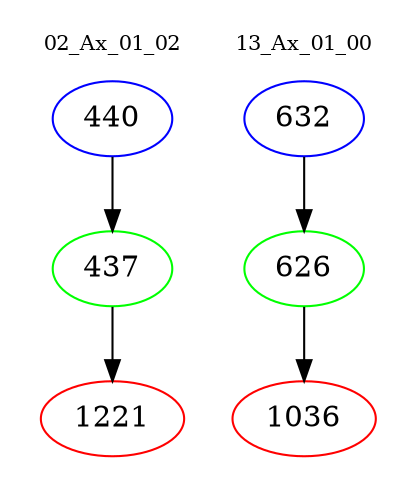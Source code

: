 digraph{
subgraph cluster_0 {
color = white
label = "02_Ax_01_02";
fontsize=10;
T0_440 [label="440", color="blue"]
T0_440 -> T0_437 [color="black"]
T0_437 [label="437", color="green"]
T0_437 -> T0_1221 [color="black"]
T0_1221 [label="1221", color="red"]
}
subgraph cluster_1 {
color = white
label = "13_Ax_01_00";
fontsize=10;
T1_632 [label="632", color="blue"]
T1_632 -> T1_626 [color="black"]
T1_626 [label="626", color="green"]
T1_626 -> T1_1036 [color="black"]
T1_1036 [label="1036", color="red"]
}
}
